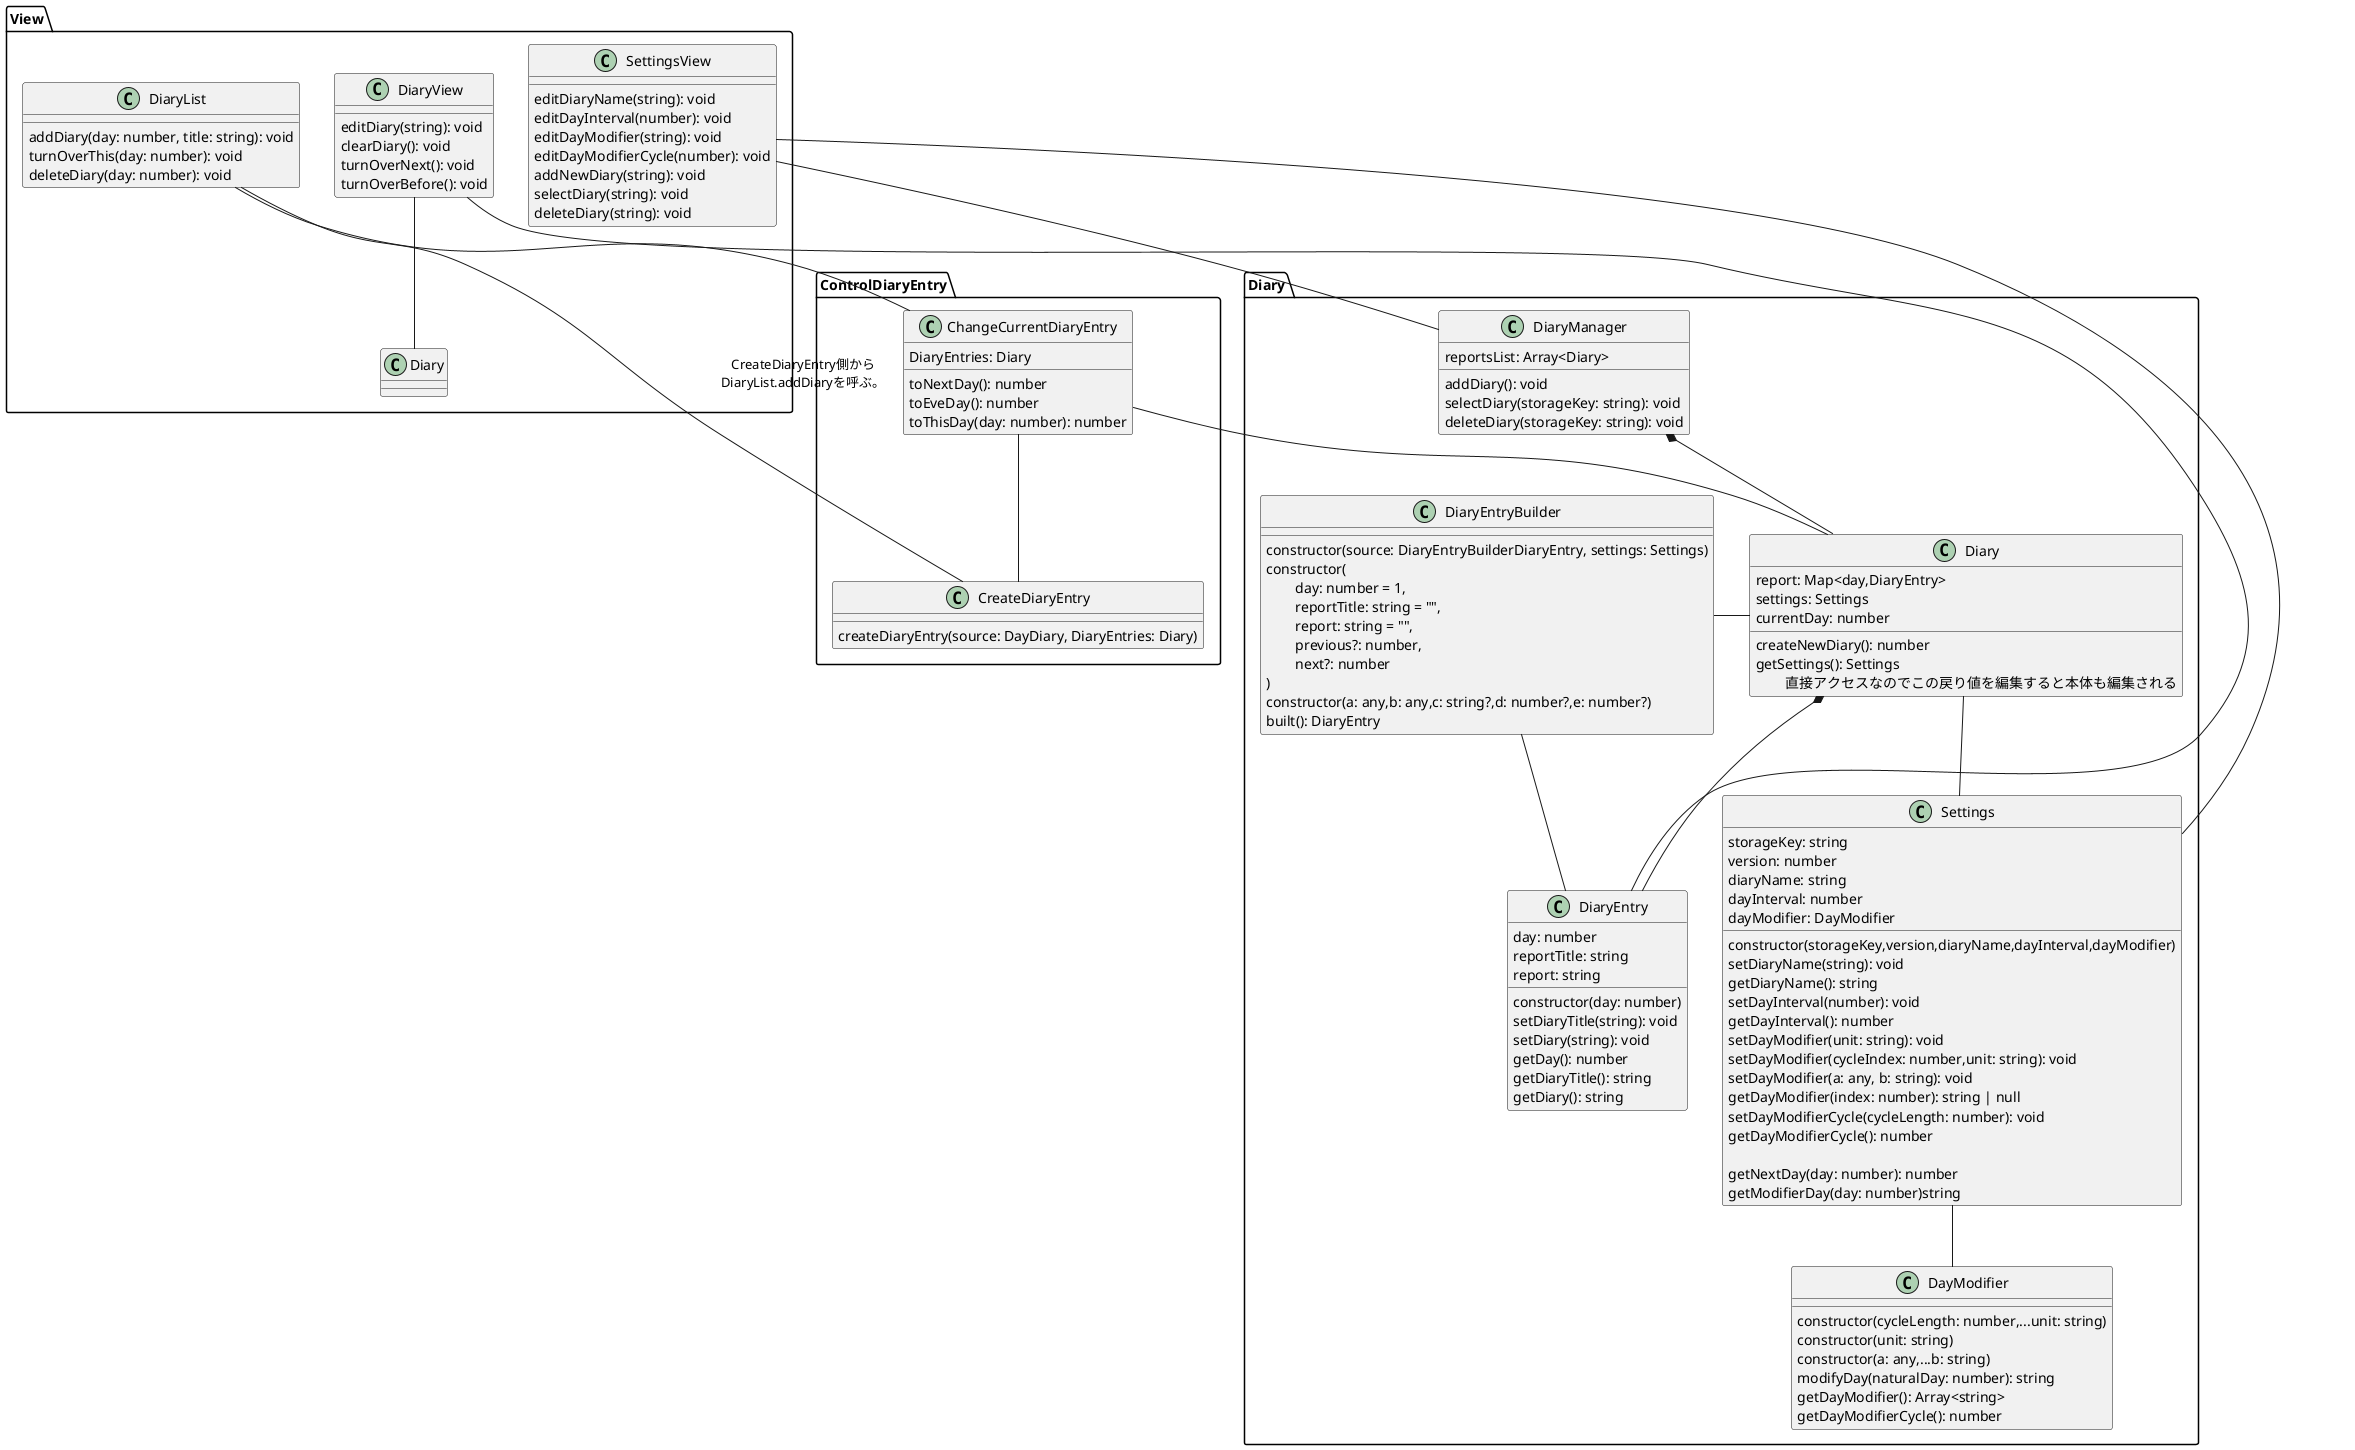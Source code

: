 @startuml class
package Diary{
  class Diary{
    report: Map<day,DiaryEntry>
    settings: Settings
    currentDay: number
    createNewDiary(): number
    getSettings(): Settings\n\t直接アクセスなのでこの戻り値を編集すると本体も編集される
  }
  class DiaryEntryBuilder{
    constructor(source: DiaryEntryBuilderDiaryEntry, settings: Settings)
    constructor(\n\tday: number = 1,\n\treportTitle: string = "",\n\treport: string = "",\n\tprevious?: number,\n\tnext?: number\n)
    constructor(a: any,b: any,c: string?,d: number?,e: number?)
    built(): DiaryEntry
  }
  Diary -l- DiaryEntryBuilder
  DiaryEntryBuilder -- DiaryEntry
  class DiaryEntry{
    day: number
    reportTitle: string
    report: string
    constructor(day: number)
    setDiaryTitle(string): void
    setDiary(string): void
    getDay(): number
    getDiaryTitle(): string
    getDiary(): string
  }

  class Settings{
    storageKey: string
    version: number
    diaryName: string
    dayInterval: number
    dayModifier: DayModifier
    constructor(storageKey,version,diaryName,dayInterval,dayModifier)
    setDiaryName(string): void
    getDiaryName(): string
    setDayInterval(number): void
    getDayInterval(): number
    setDayModifier(unit: string): void
    setDayModifier(cycleIndex: number,unit: string): void
    setDayModifier(a: any, b: string): void
    getDayModifier(index: number): string | null
    setDayModifierCycle(cycleLength: number): void
    getDayModifierCycle(): number

    getNextDay(day: number): number
    getModifierDay(day: number)string
  }
  Diary *-- DiaryEntry
  Diary -- Settings
  Settings -- DayModifier
  class DayModifier{
    constructor(cycleLength: number,...unit: string)
    constructor(unit: string)
    constructor(a: any,...b: string)
    modifyDay(naturalDay: number): string
    getDayModifier(): Array<string>
    getDayModifierCycle(): number
  }
  class DiaryManager{
    reportsList: Array<Diary>
    addDiary(): void
    selectDiary(storageKey: string): void
    deleteDiary(storageKey: string): void
  }
  DiaryManager *-- Diary
}
package ControlDiaryEntry{
  class CreateDiaryEntry{
    createDiaryEntry(source: DayDiary, DiaryEntries: Diary)
  }
  class ChangeCurrentDiaryEntry{
    DiaryEntries: Diary
    toNextDay(): number
    toEveDay(): number
    toThisDay(day: number): number
  }
  ChangeCurrentDiaryEntry -- CreateDiaryEntry
  ChangeCurrentDiaryEntry -- Diary.Diary
}
package View{
  class DiaryList{
    addDiary(day: number, title: string): void
    turnOverThis(day: number): void
    deleteDiary(day: number): void
  }
  class DiaryView{
    editDiary(string): void
    clearDiary(): void
    turnOverNext(): void
    turnOverBefore(): void
  }
  class SettingsView{
    editDiaryName(string): void
    editDayInterval(number): void
    editDayModifier(string): void
    editDayModifierCycle(number): void
    addNewDiary(string): void
    selectDiary(string): void
    deleteDiary(string): void
  }
  DiaryList -- CreateDiaryEntry : CreateDiaryEntry側から\nDiaryList.addDiaryを呼ぶ。
  DiaryList -- ChangeCurrentDiaryEntry
  DiaryView -- DiaryEntry
  DiaryView -- Diary
  SettingsView -- Settings
  SettingsView -- DiaryManager


}
@enduml